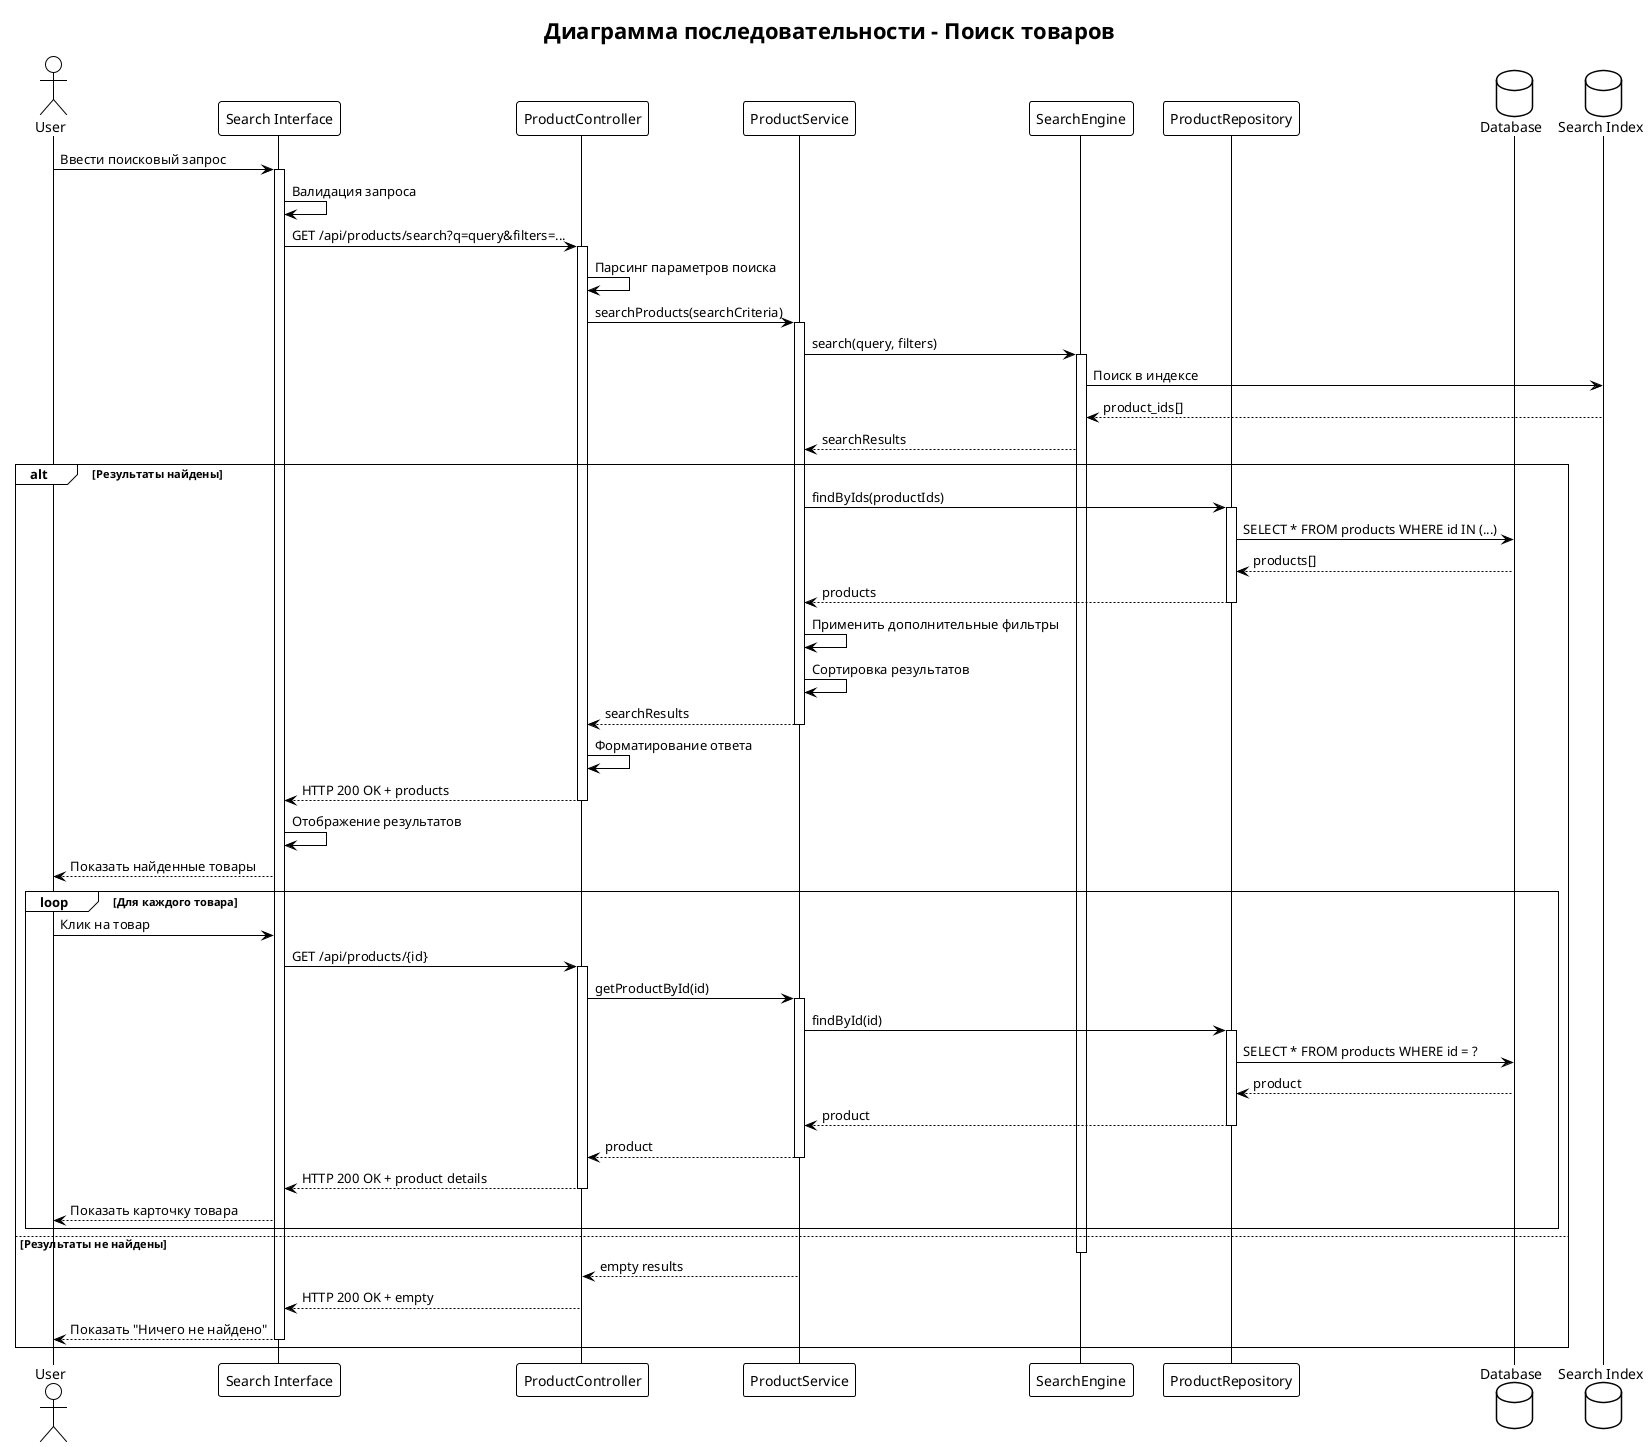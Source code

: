 @startuml SequenceDiagram_ProductSearch
!theme plain
title Диаграмма последовательности - Поиск товаров

actor User as U
participant "Search Interface" as SI
participant "ProductController" as PC
participant "ProductService" as PS
participant "SearchEngine" as SE
participant "ProductRepository" as PR
database "Database" as DB
database "Search Index" as IDX

U -> SI: Ввести поисковый запрос
activate SI

SI -> SI: Валидация запроса
SI -> PC: GET /api/products/search?q=query&filters=...
activate PC

PC -> PC: Парсинг параметров поиска
PC -> PS: searchProducts(searchCriteria)
activate PS

PS -> SE: search(query, filters)
activate SE

SE -> IDX: Поиск в индексе
IDX --> SE: product_ids[]
SE --> PS: searchResults

alt Результаты найдены
    PS -> PR: findByIds(productIds)
    activate PR
    PR -> DB: SELECT * FROM products WHERE id IN (...)
    DB --> PR: products[]
    PR --> PS: products
    deactivate PR
    
    PS -> PS: Применить дополнительные фильтры
    PS -> PS: Сортировка результатов
    PS --> PC: searchResults
    deactivate PS
    
    PC -> PC: Форматирование ответа
    PC --> SI: HTTP 200 OK + products
    deactivate PC
    
    SI -> SI: Отображение результатов
    SI --> U: Показать найденные товары
    
    loop Для каждого товара
        U -> SI: Клик на товар
        SI -> PC: GET /api/products/{id}
        activate PC
        PC -> PS: getProductById(id)
        activate PS
        PS -> PR: findById(id)
        activate PR
        PR -> DB: SELECT * FROM products WHERE id = ?
        DB --> PR: product
        PR --> PS: product
        deactivate PR
        PS --> PC: product
        deactivate PS
        PC --> SI: HTTP 200 OK + product details
        deactivate PC
        SI --> U: Показать карточку товара
    end

else Результаты не найдены
    deactivate SE
    PS --> PC: empty results
    deactivate PS
    PC --> SI: HTTP 200 OK + empty
    deactivate PC
    SI --> U: Показать "Ничего не найдено"
    deactivate SI
end

@enduml
